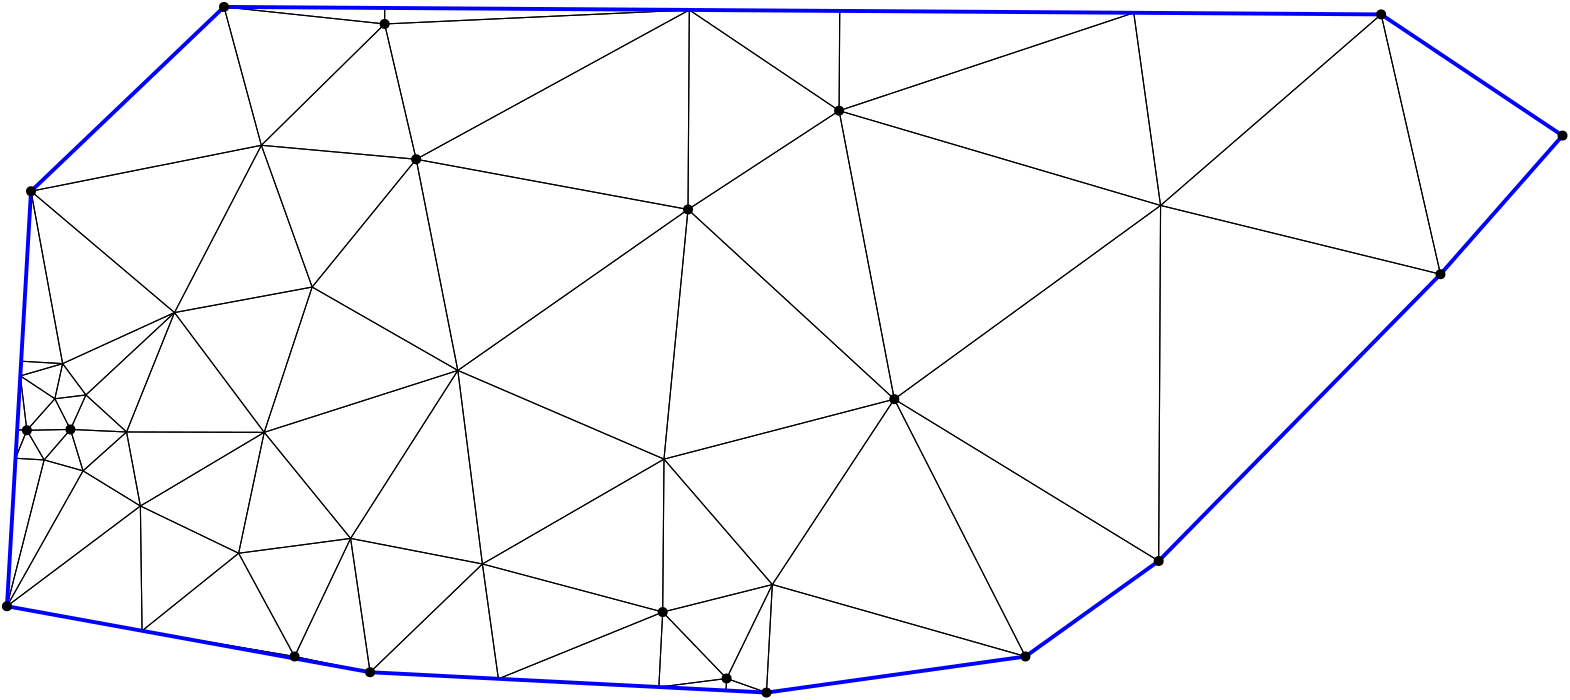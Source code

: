 <?xml version="1.0"?>
<!DOCTYPE ipe SYSTEM "ipe.dtd">
<ipe version="70218" creator="Ipe 7.2.24">
<info created="D:20221020151441" modified="D:20221020151441"/>
<ipestyle name="basic">
<symbol name="mark/disk(sx)" transformations="translations">
<path fill="sym-stroke">
0.6 0 0 0.6 0 0 e
</path>
</symbol>
<anglesize name="22.5 deg" value="22.5"/>
<anglesize name="30 deg" value="30"/>
<anglesize name="45 deg" value="45"/>
<anglesize name="60 deg" value="60"/>
<anglesize name="90 deg" value="90"/>
<arrowsize name="large" value="10"/>
<arrowsize name="small" value="5"/>
<arrowsize name="tiny" value="3"/>
<color name="blue" value="0 0 1"/>
<color name="gray" value="0.745"/>
<color name="green" value="0 1 0"/>
<color name="red" value="1 0 0"/>
<color name="pink" value="1 0.753 0.796"/>
<pen name="heavier" value="0.8"/>
<pen name="fat" value="1.4"/>
<pen name="ultrafat" value="2"/>
<gridsize name="16 pts (~6 mm)" value="16"/>
<gridsize name="32 pts (~12 mm)" value="32"/>
<gridsize name="4 pts" value="4"/>
<gridsize name="8 pts (~3 mm)" value="8"/>
<opacity name="10%" value="0.1"/>
<opacity name="25%" value="0.25"/>
<opacity name="50%" value="0.5"/>
<opacity name="75%" value="0.75"/>
<symbolsize name="large" value="5"/>
<symbolsize name="small" value="2"/>
<symbolsize name="tiny" value="1.1"/>
<textsize name="huge" value="\huge"/>
<textsize name="large" value="\large"/>
<textsize name="small" value="\small"/>
<textsize name="tiny" value="	iny"/>
<tiling name="falling" angle="-60" step="4" width="1"/>
<tiling name="rising" angle="30" step="4" width="1"/>
</ipestyle>
<page>
<layer name="hull"/>
<layer name="constraints"/>
<layer name="triangulation"/>
<layer name="obtuse"/>
<layer name="blub"/>
<layer name="problems"/>
<view layers="hull constraints triangulation obtuse blub" active="triangulation"/>
<path layer="triangulation" stroke="black">
107.588 469.026 m 
151.966 512.704 l 
</path>
<path layer="triangulation" stroke="black">
151.966 512.704 m 
94.143 518.83 l 
</path>
<path layer="triangulation" stroke="black">
94.143 518.83 m 
107.588 469.026 l 
</path>
<path layer="triangulation" stroke="black">
19.09 356.353 m 
23.1718 366.429 l 
</path>
<path layer="triangulation" stroke="black">
23.1718 366.429 m 
19.6861 366.631 l 
</path>
<path layer="triangulation" stroke="black">
19.6861 366.631 m 
19.09 356.353 l 
</path>
<path layer="triangulation" stroke="black">
431.303 447.365 m 
315.573 481.477 l 
</path>
<path layer="triangulation" stroke="black">
315.573 481.477 m 
335.445 377.635 l 
</path>
<path layer="triangulation" stroke="black">
335.445 377.635 m 
431.303 447.365 l 
</path>
<path layer="triangulation" stroke="black">
261.187 445.917 m 
261.651 517.749 l 
</path>
<path layer="triangulation" stroke="black">
261.651 517.749 m 
163.321 463.996 l 
</path>
<path layer="triangulation" stroke="black">
163.321 463.996 m 
261.187 445.917 l 
</path>
<path layer="triangulation" stroke="black">
291.541 310.896 m 
252.535 356.047 l 
</path>
<path layer="triangulation" stroke="black">
252.535 356.047 m 
252.073 300.986 l 
</path>
<path layer="triangulation" stroke="black">
252.073 300.986 m 
291.541 310.896 l 
</path>
<path layer="triangulation" stroke="black">
64.0351 339.172 m 
108.616 365.687 l 
</path>
<path layer="triangulation" stroke="black">
108.616 365.687 m 
59.0587 365.82 l 
</path>
<path layer="triangulation" stroke="black">
59.0587 365.82 m 
64.0351 339.172 l 
</path>
<path layer="triangulation" stroke="black">
64.0351 339.172 m 
16 303.078 l 
</path>
<path layer="triangulation" stroke="black">
16 303.078 m 
64.6423 294.239 l 
</path>
<path layer="triangulation" stroke="black">
64.6423 294.239 m 
64.0351 339.172 l 
</path>
<path layer="triangulation" stroke="black">
187.165 318.293 m 
252.073 300.986 l 
</path>
<path layer="triangulation" stroke="black">
252.073 300.986 m 
252.535 356.047 l 
</path>
<path layer="triangulation" stroke="black">
252.535 356.047 m 
187.165 318.293 l 
</path>
<path layer="triangulation" stroke="black">
59.0587 365.82 m 
44.4348 379.15 l 
</path>
<path layer="triangulation" stroke="black">
44.4348 379.15 m 
38.8602 366.728 l 
</path>
<path layer="triangulation" stroke="black">
38.8602 366.728 m 
59.0587 365.82 l 
</path>
<path layer="triangulation" stroke="black">
261.651 517.749 m 
151.966 512.704 l 
</path>
<path layer="triangulation" stroke="black">
151.966 512.704 m 
163.321 463.996 l 
</path>
<path layer="triangulation" stroke="black">
163.321 463.996 m 
261.651 517.749 l 
</path>
<path layer="triangulation" stroke="black">
107.588 469.026 m 
24.666 452.491 l 
</path>
<path layer="triangulation" stroke="black">
24.666 452.491 m 
76.3109 408.809 l 
</path>
<path layer="triangulation" stroke="black">
76.3109 408.809 m 
107.588 469.026 l 
</path>
<path layer="triangulation" stroke="black">
178.314 387.972 m 
261.187 445.917 l 
</path>
<path layer="triangulation" stroke="black">
261.187 445.917 m 
163.321 463.996 l 
</path>
<path layer="triangulation" stroke="black">
163.321 463.996 m 
178.314 387.972 l 
</path>
<path layer="triangulation" stroke="black">
252.535 356.047 m 
335.445 377.635 l 
</path>
<path layer="triangulation" stroke="black">
335.445 377.635 m 
261.187 445.917 l 
</path>
<path layer="triangulation" stroke="black">
261.187 445.917 m 
252.535 356.047 l 
</path>
<path layer="triangulation" stroke="black">
431.303 447.365 m 
335.445 377.635 l 
</path>
<path layer="triangulation" stroke="black">
335.445 377.635 m 
430.621 319.364 l 
</path>
<path layer="triangulation" stroke="black">
430.621 319.364 m 
431.303 447.365 l 
</path>
<path layer="triangulation" stroke="black">
178.314 387.972 m 
163.321 463.996 l 
</path>
<path layer="triangulation" stroke="black">
163.321 463.996 m 
125.872 417.994 l 
</path>
<path layer="triangulation" stroke="black">
125.872 417.994 m 
178.314 387.972 l 
</path>
<path layer="triangulation" stroke="black">
421.656 516.716 m 
431.303 447.365 l 
</path>
<path layer="triangulation" stroke="black">
431.303 447.365 m 
510.707 516.141 l 
</path>
<path layer="triangulation" stroke="black">
510.707 516.141 m 
421.656 516.716 l 
</path>
<path layer="triangulation" stroke="black">
510.707 516.141 m 
532.073 422.608 l 
</path>
<path layer="triangulation" stroke="black">
532.073 422.608 m 
576 472.512 l 
</path>
<path layer="triangulation" stroke="black">
576 472.512 m 
510.707 516.141 l 
</path>
<path layer="triangulation" stroke="black">
315.573 481.477 m 
261.187 445.917 l 
</path>
<path layer="triangulation" stroke="black">
261.187 445.917 m 
335.445 377.635 l 
</path>
<path layer="triangulation" stroke="black">
335.445 377.635 m 
315.573 481.477 l 
</path>
<path layer="triangulation" stroke="black">
315.573 481.477 m 
315.805 517.399 l 
</path>
<path layer="triangulation" stroke="black">
315.805 517.399 m 
261.651 517.749 l 
</path>
<path layer="triangulation" stroke="black">
261.651 517.749 m 
315.573 481.477 l 
</path>
<path layer="triangulation" stroke="black">
431.303 447.365 m 
430.621 319.364 l 
</path>
<path layer="triangulation" stroke="black">
430.621 319.364 m 
532.073 422.608 l 
</path>
<path layer="triangulation" stroke="black">
532.073 422.608 m 
431.303 447.365 l 
</path>
<path layer="triangulation" stroke="black">
335.445 377.635 m 
382.66 284.999 l 
</path>
<path layer="triangulation" stroke="black">
382.66 284.999 m 
430.621 319.364 l 
</path>
<path layer="triangulation" stroke="black">
430.621 319.364 m 
335.445 377.635 l 
</path>
<path layer="triangulation" stroke="black">
335.445 377.635 m 
291.541 310.896 l 
</path>
<path layer="triangulation" stroke="black">
291.541 310.896 m 
382.66 284.999 l 
</path>
<path layer="triangulation" stroke="black">
382.66 284.999 m 
335.445 377.635 l 
</path>
<path layer="triangulation" stroke="black">
291.541 310.896 m 
275.082 277.08 l 
</path>
<path layer="triangulation" stroke="black">
275.082 277.08 m 
289.426 272 l 
</path>
<path layer="triangulation" stroke="black">
289.426 272 m 
291.541 310.896 l 
</path>
<path layer="triangulation" stroke="black">
252.073 300.986 m 
187.165 318.293 l 
</path>
<path layer="triangulation" stroke="black">
187.165 318.293 m 
192.917 276.952 l 
</path>
<path layer="triangulation" stroke="black">
192.917 276.952 m 
252.073 300.986 l 
</path>
<path layer="triangulation" stroke="black">
23.1718 366.429 m 
33.2483 377.779 l 
</path>
<path layer="triangulation" stroke="black">
33.2483 377.779 m 
20.8099 386.007 l 
</path>
<path layer="triangulation" stroke="black">
20.8099 386.007 m 
23.1718 366.429 l 
</path>
<path layer="triangulation" stroke="black">
20.8099 386.007 m 
33.2483 377.779 l 
</path>
<path layer="triangulation" stroke="black">
33.2483 377.779 m 
36.043 390.423 l 
</path>
<path layer="triangulation" stroke="black">
36.043 390.423 m 
20.8099 386.007 l 
</path>
<path layer="triangulation" stroke="black">
23.1718 366.429 m 
38.8602 366.728 l 
</path>
<path layer="triangulation" stroke="black">
38.8602 366.728 m 
33.2483 377.779 l 
</path>
<path layer="triangulation" stroke="black">
33.2483 377.779 m 
23.1718 366.429 l 
</path>
<path layer="triangulation" stroke="black">
108.616 365.687 m 
178.314 387.972 l 
</path>
<path layer="triangulation" stroke="black">
178.314 387.972 m 
125.872 417.994 l 
</path>
<path layer="triangulation" stroke="black">
125.872 417.994 m 
108.616 365.687 l 
</path>
<path layer="triangulation" stroke="black">
163.321 463.996 m 
151.966 512.704 l 
</path>
<path layer="triangulation" stroke="black">
151.966 512.704 m 
107.588 469.026 l 
</path>
<path layer="triangulation" stroke="black">
107.588 469.026 m 
163.321 463.996 l 
</path>
<path layer="triangulation" stroke="black">
94.143 518.83 m 
151.966 512.704 l 
</path>
<path layer="triangulation" stroke="black">
151.966 512.704 m 
152.003 518.457 l 
</path>
<path layer="triangulation" stroke="black">
152.003 518.457 m 
94.143 518.83 l 
</path>
<path layer="triangulation" stroke="black">
261.651 517.749 m 
261.187 445.917 l 
</path>
<path layer="triangulation" stroke="black">
261.187 445.917 m 
315.573 481.477 l 
</path>
<path layer="triangulation" stroke="black">
315.573 481.477 m 
261.651 517.749 l 
</path>
<path layer="triangulation" stroke="black">
315.805 517.399 m 
315.573 481.477 l 
</path>
<path layer="triangulation" stroke="black">
315.573 481.477 m 
421.656 516.716 l 
</path>
<path layer="triangulation" stroke="black">
421.656 516.716 m 
315.805 517.399 l 
</path>
<path layer="triangulation" stroke="black">
108.616 365.687 m 
99.4093 322.164 l 
</path>
<path layer="triangulation" stroke="black">
99.4093 322.164 m 
139.713 327.502 l 
</path>
<path layer="triangulation" stroke="black">
139.713 327.502 m 
108.616 365.687 l 
</path>
<path layer="triangulation" stroke="black">
252.535 356.047 m 
261.187 445.917 l 
</path>
<path layer="triangulation" stroke="black">
261.187 445.917 m 
178.314 387.972 l 
</path>
<path layer="triangulation" stroke="black">
178.314 387.972 m 
252.535 356.047 l 
</path>
<path layer="triangulation" stroke="black">
99.4093 322.164 m 
64.0351 339.172 l 
</path>
<path layer="triangulation" stroke="black">
64.0351 339.172 m 
64.6423 294.239 l 
</path>
<path layer="triangulation" stroke="black">
64.6423 294.239 m 
99.4093 322.164 l 
</path>
<path layer="triangulation" stroke="black">
38.8602 366.728 m 
23.1718 366.429 l 
</path>
<path layer="triangulation" stroke="black">
23.1718 366.429 m 
29.3918 355.756 l 
</path>
<path layer="triangulation" stroke="black">
29.3918 355.756 m 
38.8602 366.728 l 
</path>
<path layer="triangulation" stroke="black">
119.543 284.999 m 
99.4093 322.164 l 
</path>
<path layer="triangulation" stroke="black">
99.4093 322.164 m 
64.6423 294.239 l 
</path>
<path layer="triangulation" stroke="black">
64.6423 294.239 m 
119.543 284.999 l 
</path>
<path layer="triangulation" stroke="black">
146.736 279.321 m 
139.713 327.502 l 
</path>
<path layer="triangulation" stroke="black">
139.713 327.502 m 
119.543 284.999 l 
</path>
<path layer="triangulation" stroke="black">
119.543 284.999 m 
146.736 279.321 l 
</path>
<path layer="triangulation" stroke="black">
139.713 327.502 m 
178.314 387.972 l 
</path>
<path layer="triangulation" stroke="black">
178.314 387.972 m 
108.616 365.687 l 
</path>
<path layer="triangulation" stroke="black">
108.616 365.687 m 
139.713 327.502 l 
</path>
<path layer="triangulation" stroke="black">
64.0351 339.172 m 
43.3942 351.821 l 
</path>
<path layer="triangulation" stroke="black">
43.3942 351.821 m 
16 303.078 l 
</path>
<path layer="triangulation" stroke="black">
16 303.078 m 
64.0351 339.172 l 
</path>
<path layer="triangulation" stroke="black">
64.0351 339.172 m 
59.0587 365.82 l 
</path>
<path layer="triangulation" stroke="black">
59.0587 365.82 m 
43.3942 351.821 l 
</path>
<path layer="triangulation" stroke="black">
43.3942 351.821 m 
64.0351 339.172 l 
</path>
<path layer="triangulation" stroke="black">
43.3942 351.821 m 
29.3918 355.756 l 
</path>
<path layer="triangulation" stroke="black">
29.3918 355.756 m 
16 303.078 l 
</path>
<path layer="triangulation" stroke="black">
16 303.078 m 
43.3942 351.821 l 
</path>
<path layer="triangulation" stroke="black">
43.3942 351.821 m 
38.8602 366.728 l 
</path>
<path layer="triangulation" stroke="black">
38.8602 366.728 m 
29.3918 355.756 l 
</path>
<path layer="triangulation" stroke="black">
29.3918 355.756 m 
43.3942 351.821 l 
</path>
<path layer="triangulation" stroke="black">
29.3918 355.756 m 
19.09 356.353 l 
</path>
<path layer="triangulation" stroke="black">
19.09 356.353 m 
16 303.078 l 
</path>
<path layer="triangulation" stroke="black">
16 303.078 m 
29.3918 355.756 l 
</path>
<path layer="triangulation" stroke="black">
29.3918 355.756 m 
23.1718 366.429 l 
</path>
<path layer="triangulation" stroke="black">
23.1718 366.429 m 
19.09 356.353 l 
</path>
<path layer="triangulation" stroke="black">
19.09 356.353 m 
29.3918 355.756 l 
</path>
<path layer="triangulation" stroke="black">
19.6861 366.631 m 
23.1718 366.429 l 
</path>
<path layer="triangulation" stroke="black">
23.1718 366.429 m 
20.8099 386.007 l 
</path>
<path layer="triangulation" stroke="black">
20.8099 386.007 m 
19.6861 366.631 l 
</path>
<path layer="triangulation" stroke="black">
38.8602 366.728 m 
44.4348 379.15 l 
</path>
<path layer="triangulation" stroke="black">
44.4348 379.15 m 
33.2483 377.779 l 
</path>
<path layer="triangulation" stroke="black">
33.2483 377.779 m 
38.8602 366.728 l 
</path>
<path layer="triangulation" stroke="black">
76.3109 408.809 m 
24.666 452.491 l 
</path>
<path layer="triangulation" stroke="black">
24.666 452.491 m 
36.043 390.423 l 
</path>
<path layer="triangulation" stroke="black">
36.043 390.423 m 
76.3109 408.809 l 
</path>
<path layer="triangulation" stroke="black">
36.043 390.423 m 
21.1162 391.288 l 
</path>
<path layer="triangulation" stroke="black">
21.1162 391.288 m 
20.8099 386.007 l 
</path>
<path layer="triangulation" stroke="black">
20.8099 386.007 m 
36.043 390.423 l 
</path>
<path layer="triangulation" stroke="black">
36.043 390.423 m 
24.666 452.491 l 
</path>
<path layer="triangulation" stroke="black">
24.666 452.491 m 
21.1162 391.288 l 
</path>
<path layer="triangulation" stroke="black">
21.1162 391.288 m 
36.043 390.423 l 
</path>
<path layer="triangulation" stroke="black">
44.4348 379.15 m 
76.3109 408.809 l 
</path>
<path layer="triangulation" stroke="black">
76.3109 408.809 m 
36.043 390.423 l 
</path>
<path layer="triangulation" stroke="black">
36.043 390.423 m 
44.4348 379.15 l 
</path>
<path layer="triangulation" stroke="black">
107.588 469.026 m 
94.143 518.83 l 
</path>
<path layer="triangulation" stroke="black">
94.143 518.83 m 
24.666 452.491 l 
</path>
<path layer="triangulation" stroke="black">
24.666 452.491 m 
107.588 469.026 l 
</path>
<path layer="triangulation" stroke="black">
33.2483 377.779 m 
44.4348 379.15 l 
</path>
<path layer="triangulation" stroke="black">
44.4348 379.15 m 
36.043 390.423 l 
</path>
<path layer="triangulation" stroke="black">
36.043 390.423 m 
33.2483 377.779 l 
</path>
<path layer="triangulation" stroke="black">
38.8602 366.728 m 
43.3942 351.821 l 
</path>
<path layer="triangulation" stroke="black">
43.3942 351.821 m 
59.0587 365.82 l 
</path>
<path layer="triangulation" stroke="black">
59.0587 365.82 m 
38.8602 366.728 l 
</path>
<path layer="triangulation" stroke="black">
99.4093 322.164 m 
108.616 365.687 l 
</path>
<path layer="triangulation" stroke="black">
108.616 365.687 m 
64.0351 339.172 l 
</path>
<path layer="triangulation" stroke="black">
64.0351 339.172 m 
99.4093 322.164 l 
</path>
<path layer="triangulation" stroke="black">
76.3109 408.809 m 
44.4348 379.15 l 
</path>
<path layer="triangulation" stroke="black">
44.4348 379.15 m 
59.0587 365.82 l 
</path>
<path layer="triangulation" stroke="black">
59.0587 365.82 m 
76.3109 408.809 l 
</path>
<path layer="triangulation" stroke="black">
119.543 284.999 m 
139.713 327.502 l 
</path>
<path layer="triangulation" stroke="black">
139.713 327.502 m 
99.4093 322.164 l 
</path>
<path layer="triangulation" stroke="black">
99.4093 322.164 m 
119.543 284.999 l 
</path>
<path layer="triangulation" stroke="black">
146.736 279.321 m 
192.917 276.952 l 
</path>
<path layer="triangulation" stroke="black">
192.917 276.952 m 
187.165 318.293 l 
</path>
<path layer="triangulation" stroke="black">
187.165 318.293 m 
146.736 279.321 l 
</path>
<path layer="triangulation" stroke="black">
76.3109 408.809 m 
108.616 365.687 l 
</path>
<path layer="triangulation" stroke="black">
108.616 365.687 m 
125.872 417.994 l 
</path>
<path layer="triangulation" stroke="black">
125.872 417.994 m 
76.3109 408.809 l 
</path>
<path layer="triangulation" stroke="black">
76.3109 408.809 m 
59.0587 365.82 l 
</path>
<path layer="triangulation" stroke="black">
59.0587 365.82 m 
108.616 365.687 l 
</path>
<path layer="triangulation" stroke="black">
108.616 365.687 m 
76.3109 408.809 l 
</path>
<path layer="triangulation" stroke="black">
125.872 417.994 m 
107.588 469.026 l 
</path>
<path layer="triangulation" stroke="black">
107.588 469.026 m 
76.3109 408.809 l 
</path>
<path layer="triangulation" stroke="black">
76.3109 408.809 m 
125.872 417.994 l 
</path>
<path layer="triangulation" stroke="black">
125.872 417.994 m 
163.321 463.996 l 
</path>
<path layer="triangulation" stroke="black">
163.321 463.996 m 
107.588 469.026 l 
</path>
<path layer="triangulation" stroke="black">
107.588 469.026 m 
125.872 417.994 l 
</path>
<path layer="triangulation" stroke="black">
152.003 518.457 m 
151.966 512.704 l 
</path>
<path layer="triangulation" stroke="black">
151.966 512.704 m 
261.651 517.749 l 
</path>
<path layer="triangulation" stroke="black">
261.651 517.749 m 
152.003 518.457 l 
</path>
<path layer="triangulation" stroke="black">
510.707 516.141 m 
431.303 447.365 l 
</path>
<path layer="triangulation" stroke="black">
431.303 447.365 m 
532.073 422.608 l 
</path>
<path layer="triangulation" stroke="black">
532.073 422.608 m 
510.707 516.141 l 
</path>
<path layer="triangulation" stroke="black">
421.656 516.716 m 
315.573 481.477 l 
</path>
<path layer="triangulation" stroke="black">
315.573 481.477 m 
431.303 447.365 l 
</path>
<path layer="triangulation" stroke="black">
431.303 447.365 m 
421.656 516.716 l 
</path>
<path layer="triangulation" stroke="black">
139.713 327.502 m 
187.165 318.293 l 
</path>
<path layer="triangulation" stroke="black">
187.165 318.293 m 
178.314 387.972 l 
</path>
<path layer="triangulation" stroke="black">
178.314 387.972 m 
139.713 327.502 l 
</path>
<path layer="triangulation" stroke="black">
252.073 300.986 m 
275.082 277.08 l 
</path>
<path layer="triangulation" stroke="black">
275.082 277.08 m 
291.541 310.896 l 
</path>
<path layer="triangulation" stroke="black">
291.541 310.896 m 
252.073 300.986 l 
</path>
<path layer="triangulation" stroke="black">
382.66 284.999 m 
291.541 310.896 l 
</path>
<path layer="triangulation" stroke="black">
291.541 310.896 m 
289.426 272 l 
</path>
<path layer="triangulation" stroke="black">
289.426 272 m 
382.66 284.999 l 
</path>
<path layer="triangulation" stroke="black">
335.445 377.635 m 
252.535 356.047 l 
</path>
<path layer="triangulation" stroke="black">
252.535 356.047 m 
291.541 310.896 l 
</path>
<path layer="triangulation" stroke="black">
291.541 310.896 m 
335.445 377.635 l 
</path>
<path layer="triangulation" stroke="black">
178.314 387.972 m 
187.165 318.293 l 
</path>
<path layer="triangulation" stroke="black">
187.165 318.293 m 
252.535 356.047 l 
</path>
<path layer="triangulation" stroke="black">
252.535 356.047 m 
178.314 387.972 l 
</path>
<path layer="triangulation" stroke="black">
139.713 327.502 m 
146.736 279.321 l 
</path>
<path layer="triangulation" stroke="black">
146.736 279.321 m 
187.165 318.293 l 
</path>
<path layer="triangulation" stroke="black">
187.165 318.293 m 
139.713 327.502 l 
</path>
<path layer="triangulation" stroke="black">
119.543 284.999 m 
119.414 284.286 l 
</path>
<path layer="triangulation" stroke="black">
119.414 284.286 m 
146.736 279.321 l 
</path>
<path layer="triangulation" stroke="black">
146.736 279.321 m 
119.543 284.999 l 
</path>
<path layer="triangulation" stroke="black">
119.543 284.999 m 
64.6423 294.239 l 
</path>
<path layer="triangulation" stroke="black">
64.6423 294.239 m 
119.414 284.286 l 
</path>
<path layer="triangulation" stroke="black">
119.414 284.286 m 
119.543 284.999 l 
</path>
<path layer="triangulation" stroke="black">
250.687 273.988 m 
252.073 300.986 l 
</path>
<path layer="triangulation" stroke="black">
252.073 300.986 m 
192.917 276.952 l 
</path>
<path layer="triangulation" stroke="black">
192.917 276.952 m 
250.687 273.988 l 
</path>
<path layer="triangulation" stroke="black">
275.082 277.08 m 
252.073 300.986 l 
</path>
<path layer="triangulation" stroke="black">
252.073 300.986 m 
250.687 273.988 l 
</path>
<path layer="triangulation" stroke="black">
250.687 273.988 m 
275.082 277.08 l 
</path>
<path layer="triangulation" stroke="black">
275.082 277.08 m 
274.86 272.747 l 
</path>
<path layer="triangulation" stroke="black">
274.86 272.747 m 
289.426 272 l 
</path>
<path layer="triangulation" stroke="black">
289.426 272 m 
275.082 277.08 l 
</path>
<path layer="triangulation" stroke="black">
275.082 277.08 m 
250.687 273.988 l 
</path>
<path layer="triangulation" stroke="black">
250.687 273.988 m 
274.86 272.747 l 
</path>
<path layer="triangulation" stroke="black">
274.86 272.747 m 
275.082 277.08 l 
</path>
<path layer="hull" stroke="blue" pen="fat">
16 303.078 m 
146.736 279.321 l 
</path>
<path layer="hull" stroke="blue" pen="fat">
146.736 279.321 m 
289.426 272 l 
</path>
<path layer="hull" stroke="blue" pen="fat">
289.426 272 m 
382.66 284.999 l 
</path>
<path layer="hull" stroke="blue" pen="fat">
382.66 284.999 m 
430.621 319.364 l 
</path>
<path layer="hull" stroke="blue" pen="fat">
430.621 319.364 m 
532.073 422.608 l 
</path>
<path layer="hull" stroke="blue" pen="fat">
532.073 422.608 m 
576 472.512 l 
</path>
<path layer="hull" stroke="blue" pen="fat">
576 472.512 m 
510.707 516.141 l 
</path>
<path layer="hull" stroke="blue" pen="fat">
510.707 516.141 m 
94.143 518.83 l 
</path>
<path layer="hull" stroke="blue" pen="fat">
94.143 518.83 m 
24.666 452.491 l 
</path>
<path layer="hull" stroke="blue" pen="fat">
24.666 452.491 m 
16 303.078 l 
</path>
<use layer="points" name="mark/disk(sx)" pos="151.966 512.704" size="normal" stroke="black"/>
<use layer="points" name="mark/disk(sx)" pos="576 472.512" size="normal" stroke="black"/>
<use layer="points" name="mark/disk(sx)" pos="252.073 300.986" size="normal" stroke="black"/>
<use layer="points" name="mark/disk(sx)" pos="382.66 284.999" size="normal" stroke="black"/>
<use layer="points" name="mark/disk(sx)" pos="289.426 272" size="normal" stroke="black"/>
<use layer="points" name="mark/disk(sx)" pos="315.573 481.477" size="normal" stroke="black"/>
<use layer="points" name="mark/disk(sx)" pos="16 303.078" size="normal" stroke="black"/>
<use layer="points" name="mark/disk(sx)" pos="163.321 463.996" size="normal" stroke="black"/>
<use layer="points" name="mark/disk(sx)" pos="261.187 445.917" size="normal" stroke="black"/>
<use layer="points" name="mark/disk(sx)" pos="38.8602 366.728" size="normal" stroke="black"/>
<use layer="points" name="mark/disk(sx)" pos="119.543 284.999" size="normal" stroke="black"/>
<use layer="points" name="mark/disk(sx)" pos="532.073 422.608" size="normal" stroke="black"/>
<use layer="points" name="mark/disk(sx)" pos="275.082 277.08" size="normal" stroke="black"/>
<use layer="points" name="mark/disk(sx)" pos="94.143 518.83" size="normal" stroke="black"/>
<use layer="points" name="mark/disk(sx)" pos="510.707 516.141" size="normal" stroke="black"/>
<use layer="points" name="mark/disk(sx)" pos="430.621 319.364" size="normal" stroke="black"/>
<use layer="points" name="mark/disk(sx)" pos="146.736 279.321" size="normal" stroke="black"/>
<use layer="points" name="mark/disk(sx)" pos="335.445 377.635" size="normal" stroke="black"/>
<use layer="points" name="mark/disk(sx)" pos="23.1718 366.429" size="normal" stroke="black"/>
<use layer="points" name="mark/disk(sx)" pos="24.666 452.491" size="normal" stroke="black"/>
</page>
</ipe>
